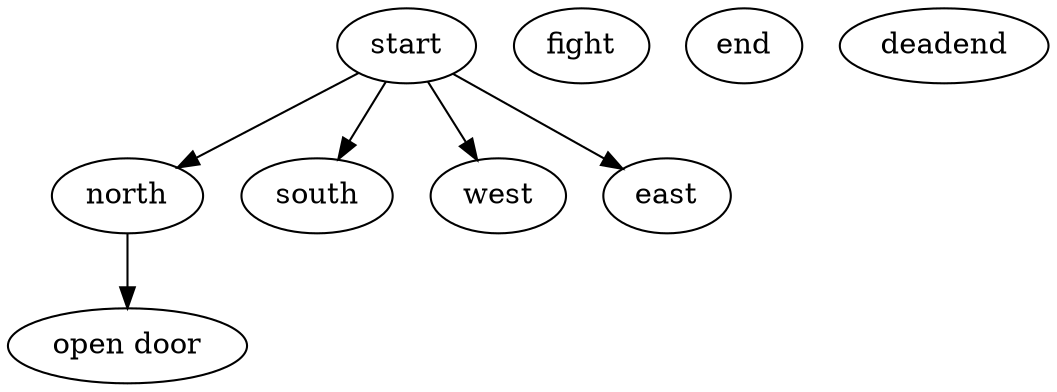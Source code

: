 digraph {
start [label="start"]
north [label="north"]
south [label="south"]
west  [label="west"]
east  [label="east"]
fight [label="fight"]
end   [label="end"]
open  [label="open door"]
deadend

start -> north
start -> south
start -> east
start -> west

north -> open



}